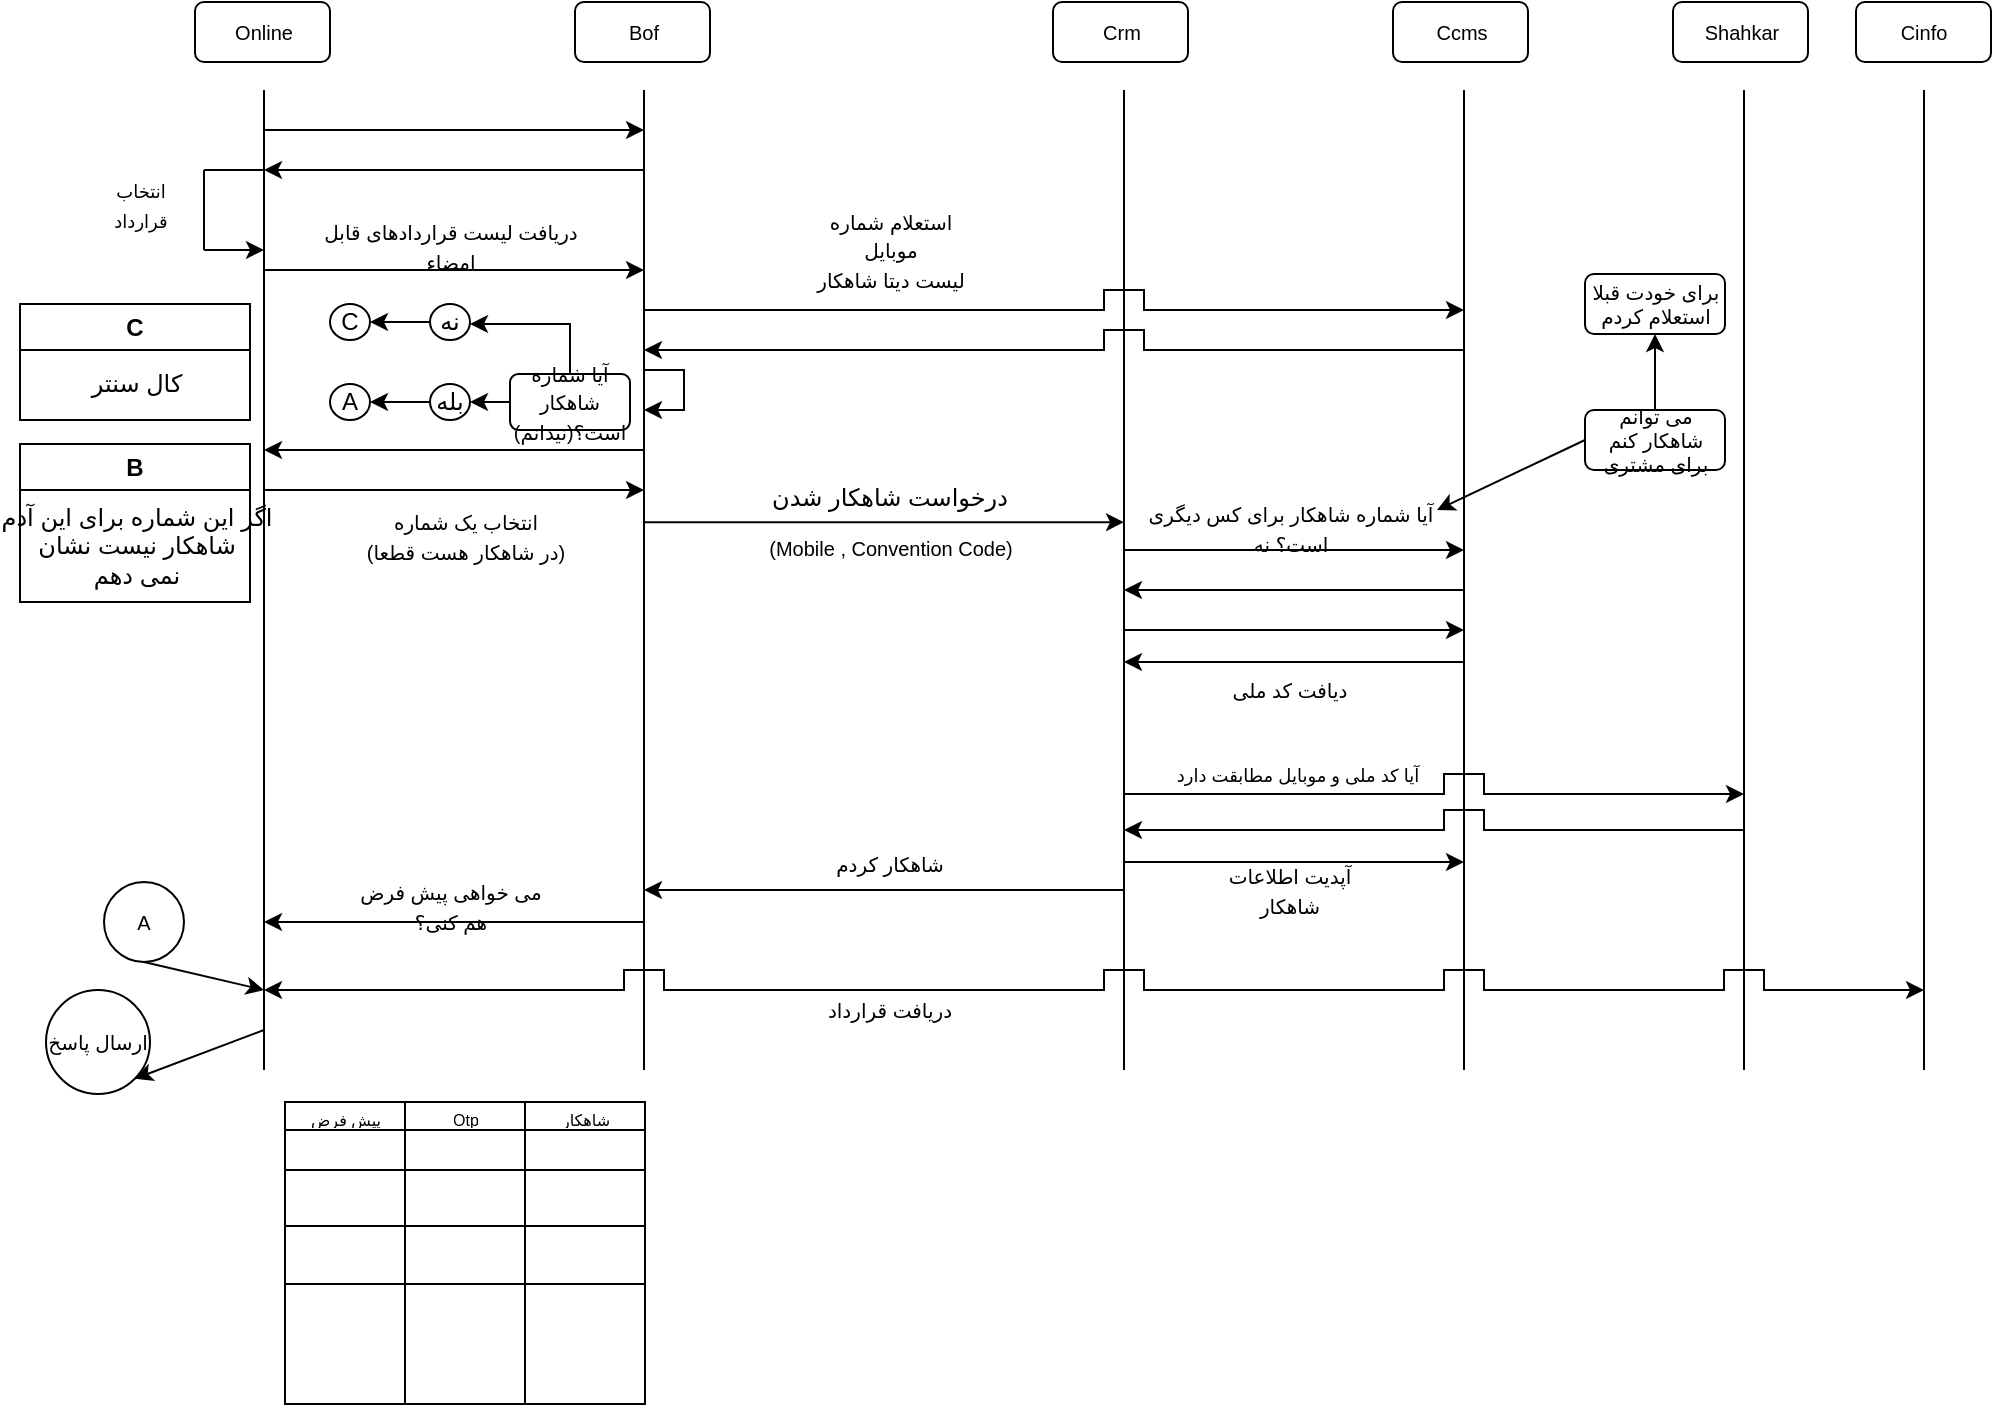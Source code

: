 <mxfile version="20.5.3" type="github">
  <diagram id="2LvSaUD_2NbDKwtUgUR4" name="‫صفحه - 1‬">
    <mxGraphModel dx="981" dy="526" grid="1" gridSize="10" guides="1" tooltips="1" connect="1" arrows="1" fold="1" page="1" pageScale="1" pageWidth="1169" pageHeight="827" math="0" shadow="0">
      <root>
        <mxCell id="0" />
        <mxCell id="1" parent="0" />
        <mxCell id="Riz9hoA4xlr_TVTimCBP-3" value="" style="endArrow=none;html=1;rounded=0;" edge="1" parent="1">
          <mxGeometry width="50" height="50" relative="1" as="geometry">
            <mxPoint x="214" y="614" as="sourcePoint" />
            <mxPoint x="214" y="124" as="targetPoint" />
          </mxGeometry>
        </mxCell>
        <mxCell id="Riz9hoA4xlr_TVTimCBP-4" value="" style="endArrow=none;html=1;rounded=0;" edge="1" parent="1">
          <mxGeometry width="50" height="50" relative="1" as="geometry">
            <mxPoint x="404" y="614" as="sourcePoint" />
            <mxPoint x="404" y="124" as="targetPoint" />
          </mxGeometry>
        </mxCell>
        <mxCell id="Riz9hoA4xlr_TVTimCBP-5" value="" style="endArrow=none;html=1;rounded=0;" edge="1" parent="1">
          <mxGeometry width="50" height="50" relative="1" as="geometry">
            <mxPoint x="954" y="614" as="sourcePoint" />
            <mxPoint x="954" y="124" as="targetPoint" />
          </mxGeometry>
        </mxCell>
        <mxCell id="Riz9hoA4xlr_TVTimCBP-6" value="" style="endArrow=none;html=1;rounded=0;" edge="1" parent="1">
          <mxGeometry width="50" height="50" relative="1" as="geometry">
            <mxPoint x="644" y="614" as="sourcePoint" />
            <mxPoint x="644" y="124" as="targetPoint" />
          </mxGeometry>
        </mxCell>
        <mxCell id="Riz9hoA4xlr_TVTimCBP-7" value="" style="endArrow=none;html=1;rounded=0;" edge="1" parent="1">
          <mxGeometry width="50" height="50" relative="1" as="geometry">
            <mxPoint x="1044" y="614" as="sourcePoint" />
            <mxPoint x="1044" y="124" as="targetPoint" />
          </mxGeometry>
        </mxCell>
        <mxCell id="Riz9hoA4xlr_TVTimCBP-8" value="" style="endArrow=none;html=1;rounded=0;" edge="1" parent="1">
          <mxGeometry width="50" height="50" relative="1" as="geometry">
            <mxPoint x="814" y="614" as="sourcePoint" />
            <mxPoint x="814" y="124" as="targetPoint" />
          </mxGeometry>
        </mxCell>
        <mxCell id="Riz9hoA4xlr_TVTimCBP-24" value="" style="endArrow=classic;html=1;rounded=0;fontSize=22;" edge="1" parent="1">
          <mxGeometry width="50" height="50" relative="1" as="geometry">
            <mxPoint x="214" y="144" as="sourcePoint" />
            <mxPoint x="404" y="144" as="targetPoint" />
          </mxGeometry>
        </mxCell>
        <mxCell id="Riz9hoA4xlr_TVTimCBP-25" value="" style="endArrow=classic;html=1;rounded=0;fontSize=22;" edge="1" parent="1">
          <mxGeometry width="50" height="50" relative="1" as="geometry">
            <mxPoint x="404" y="164" as="sourcePoint" />
            <mxPoint x="214" y="164" as="targetPoint" />
          </mxGeometry>
        </mxCell>
        <mxCell id="Riz9hoA4xlr_TVTimCBP-26" value="&lt;span style=&quot;font-size: 10px;&quot;&gt;دریافت لیست قراردادهای قابل امضاء&lt;/span&gt;" style="text;html=1;strokeColor=none;fillColor=none;align=center;verticalAlign=middle;whiteSpace=wrap;rounded=0;" vertex="1" parent="1">
          <mxGeometry x="233.5" y="194" width="147" height="15" as="geometry" />
        </mxCell>
        <mxCell id="Riz9hoA4xlr_TVTimCBP-27" value="" style="endArrow=classic;html=1;rounded=0;fontSize=22;" edge="1" parent="1">
          <mxGeometry width="50" height="50" relative="1" as="geometry">
            <mxPoint x="214" y="214" as="sourcePoint" />
            <mxPoint x="404" y="214" as="targetPoint" />
          </mxGeometry>
        </mxCell>
        <mxCell id="Riz9hoA4xlr_TVTimCBP-28" value="" style="endArrow=none;html=1;rounded=0;fontSize=12;" edge="1" parent="1">
          <mxGeometry width="50" height="50" relative="1" as="geometry">
            <mxPoint x="184" y="164" as="sourcePoint" />
            <mxPoint x="214" y="164" as="targetPoint" />
          </mxGeometry>
        </mxCell>
        <mxCell id="Riz9hoA4xlr_TVTimCBP-29" value="" style="endArrow=none;html=1;rounded=0;fontSize=12;" edge="1" parent="1">
          <mxGeometry width="50" height="50" relative="1" as="geometry">
            <mxPoint x="184" y="204" as="sourcePoint" />
            <mxPoint x="184" y="164" as="targetPoint" />
          </mxGeometry>
        </mxCell>
        <mxCell id="Riz9hoA4xlr_TVTimCBP-30" value="" style="endArrow=classic;html=1;rounded=0;fontSize=12;" edge="1" parent="1">
          <mxGeometry width="50" height="50" relative="1" as="geometry">
            <mxPoint x="184" y="204" as="sourcePoint" />
            <mxPoint x="214" y="204" as="targetPoint" />
            <Array as="points">
              <mxPoint x="197" y="204" />
            </Array>
          </mxGeometry>
        </mxCell>
        <mxCell id="Riz9hoA4xlr_TVTimCBP-31" value="&lt;font style=&quot;font-size: 9px;&quot;&gt;انتخاب قرارداد&lt;/font&gt;" style="text;html=1;strokeColor=none;fillColor=none;align=center;verticalAlign=middle;whiteSpace=wrap;rounded=0;" vertex="1" parent="1">
          <mxGeometry x="124.5" y="171" width="55" height="19" as="geometry" />
        </mxCell>
        <mxCell id="Riz9hoA4xlr_TVTimCBP-32" value="" style="endArrow=classic;html=1;rounded=0;fontSize=12;" edge="1" parent="1">
          <mxGeometry width="50" height="50" relative="1" as="geometry">
            <mxPoint x="404" y="234" as="sourcePoint" />
            <mxPoint x="814" y="234" as="targetPoint" />
            <Array as="points">
              <mxPoint x="634" y="234" />
              <mxPoint x="634" y="224" />
              <mxPoint x="654" y="224" />
              <mxPoint x="654" y="234" />
            </Array>
          </mxGeometry>
        </mxCell>
        <mxCell id="Riz9hoA4xlr_TVTimCBP-34" value="&lt;font style=&quot;font-size: 10px;&quot;&gt;استعلام شماره موبایل&lt;br&gt;لیست دیتا شاهکار&lt;br&gt;&lt;/font&gt;" style="text;html=1;strokeColor=none;fillColor=none;align=center;verticalAlign=middle;whiteSpace=wrap;rounded=0;" vertex="1" parent="1">
          <mxGeometry x="483.5" y="176" width="87" height="55" as="geometry" />
        </mxCell>
        <mxCell id="Riz9hoA4xlr_TVTimCBP-35" value="" style="endArrow=classic;html=1;rounded=0;fontSize=12;" edge="1" parent="1">
          <mxGeometry width="50" height="50" relative="1" as="geometry">
            <mxPoint x="814" y="254" as="sourcePoint" />
            <mxPoint x="404" y="254" as="targetPoint" />
            <Array as="points">
              <mxPoint x="654" y="254" />
              <mxPoint x="654" y="244" />
              <mxPoint x="634" y="244" />
              <mxPoint x="634" y="254" />
            </Array>
          </mxGeometry>
        </mxCell>
        <mxCell id="Riz9hoA4xlr_TVTimCBP-36" value="" style="endArrow=classic;html=1;rounded=0;fontSize=12;" edge="1" parent="1">
          <mxGeometry width="50" height="50" relative="1" as="geometry">
            <mxPoint x="404" y="264" as="sourcePoint" />
            <mxPoint x="404" y="284" as="targetPoint" />
            <Array as="points">
              <mxPoint x="424" y="264" />
              <mxPoint x="424" y="284" />
            </Array>
          </mxGeometry>
        </mxCell>
        <mxCell id="Riz9hoA4xlr_TVTimCBP-37" value="" style="endArrow=classic;html=1;rounded=0;fontSize=12;" edge="1" parent="1">
          <mxGeometry width="50" height="50" relative="1" as="geometry">
            <mxPoint x="214" y="324" as="sourcePoint" />
            <mxPoint x="404" y="324" as="targetPoint" />
          </mxGeometry>
        </mxCell>
        <mxCell id="Riz9hoA4xlr_TVTimCBP-38" value="" style="endArrow=classic;html=1;rounded=0;fontSize=12;" edge="1" parent="1">
          <mxGeometry width="50" height="50" relative="1" as="geometry">
            <mxPoint x="404" y="304" as="sourcePoint" />
            <mxPoint x="214" y="304" as="targetPoint" />
          </mxGeometry>
        </mxCell>
        <mxCell id="Riz9hoA4xlr_TVTimCBP-39" value="" style="endArrow=classic;html=1;rounded=0;fontSize=12;" edge="1" parent="1">
          <mxGeometry width="50" height="50" relative="1" as="geometry">
            <mxPoint x="404" y="340.08" as="sourcePoint" />
            <mxPoint x="644" y="340.08" as="targetPoint" />
          </mxGeometry>
        </mxCell>
        <mxCell id="Riz9hoA4xlr_TVTimCBP-40" value="درخواست شاهکار شدن" style="text;html=1;strokeColor=none;fillColor=none;align=center;verticalAlign=middle;whiteSpace=wrap;rounded=0;" vertex="1" parent="1">
          <mxGeometry x="437" y="314" width="180" height="28" as="geometry" />
        </mxCell>
        <mxCell id="Riz9hoA4xlr_TVTimCBP-41" value="&lt;font style=&quot;font-size: 10px;&quot;&gt;(Mobile , Convention Code)&lt;/font&gt;" style="text;html=1;strokeColor=none;fillColor=none;align=center;verticalAlign=middle;whiteSpace=wrap;rounded=0;" vertex="1" parent="1">
          <mxGeometry x="458.5" y="342" width="137" height="22" as="geometry" />
        </mxCell>
        <mxCell id="Riz9hoA4xlr_TVTimCBP-43" value="" style="endArrow=classic;html=1;rounded=0;fontSize=12;exitX=0.5;exitY=0;exitDx=0;exitDy=0;" edge="1" parent="1" source="Riz9hoA4xlr_TVTimCBP-58">
          <mxGeometry width="50" height="50" relative="1" as="geometry">
            <mxPoint x="357" y="271" as="sourcePoint" />
            <mxPoint x="317" y="241" as="targetPoint" />
            <Array as="points">
              <mxPoint x="367" y="241" />
            </Array>
          </mxGeometry>
        </mxCell>
        <mxCell id="Riz9hoA4xlr_TVTimCBP-49" style="edgeStyle=orthogonalEdgeStyle;rounded=0;orthogonalLoop=1;jettySize=auto;html=1;exitX=0;exitY=0.5;exitDx=0;exitDy=0;entryX=1;entryY=0.5;entryDx=0;entryDy=0;fontSize=12;" edge="1" parent="1" source="Riz9hoA4xlr_TVTimCBP-45" target="Riz9hoA4xlr_TVTimCBP-47">
          <mxGeometry relative="1" as="geometry" />
        </mxCell>
        <mxCell id="Riz9hoA4xlr_TVTimCBP-45" value="نه" style="ellipse;whiteSpace=wrap;html=1;aspect=fixed;fontSize=12;" vertex="1" parent="1">
          <mxGeometry x="297" y="231" width="20" height="18" as="geometry" />
        </mxCell>
        <mxCell id="Riz9hoA4xlr_TVTimCBP-50" style="edgeStyle=orthogonalEdgeStyle;rounded=0;orthogonalLoop=1;jettySize=auto;html=1;exitX=0;exitY=0.5;exitDx=0;exitDy=0;entryX=1;entryY=0.5;entryDx=0;entryDy=0;fontSize=12;" edge="1" parent="1" source="Riz9hoA4xlr_TVTimCBP-46" target="Riz9hoA4xlr_TVTimCBP-48">
          <mxGeometry relative="1" as="geometry" />
        </mxCell>
        <mxCell id="Riz9hoA4xlr_TVTimCBP-46" value="بله" style="ellipse;whiteSpace=wrap;html=1;aspect=fixed;fontSize=12;" vertex="1" parent="1">
          <mxGeometry x="297" y="271" width="20" height="18" as="geometry" />
        </mxCell>
        <mxCell id="Riz9hoA4xlr_TVTimCBP-47" value="C" style="ellipse;whiteSpace=wrap;html=1;aspect=fixed;fontSize=12;" vertex="1" parent="1">
          <mxGeometry x="247" y="231" width="20" height="18" as="geometry" />
        </mxCell>
        <mxCell id="Riz9hoA4xlr_TVTimCBP-48" value="A" style="ellipse;whiteSpace=wrap;html=1;aspect=fixed;fontSize=12;" vertex="1" parent="1">
          <mxGeometry x="247" y="271" width="20" height="18" as="geometry" />
        </mxCell>
        <mxCell id="Riz9hoA4xlr_TVTimCBP-51" value="C" style="swimlane;whiteSpace=wrap;html=1;fontSize=12;" vertex="1" parent="1">
          <mxGeometry x="92" y="231" width="115" height="58" as="geometry" />
        </mxCell>
        <mxCell id="Riz9hoA4xlr_TVTimCBP-53" value="کال سنتر" style="text;html=1;align=center;verticalAlign=middle;resizable=0;points=[];autosize=1;strokeColor=none;fillColor=none;fontSize=12;" vertex="1" parent="Riz9hoA4xlr_TVTimCBP-51">
          <mxGeometry x="27.5" y="25" width="60" height="30" as="geometry" />
        </mxCell>
        <mxCell id="Riz9hoA4xlr_TVTimCBP-54" value="B" style="swimlane;whiteSpace=wrap;html=1;fontSize=12;" vertex="1" parent="1">
          <mxGeometry x="92" y="301" width="115" height="79" as="geometry" />
        </mxCell>
        <mxCell id="Riz9hoA4xlr_TVTimCBP-55" value="اگر این شماره برای این آدم&lt;br&gt;شاهکار نیست نشان&lt;br&gt;نمی دهم" style="text;html=1;align=center;verticalAlign=middle;resizable=0;points=[];autosize=1;strokeColor=none;fillColor=none;fontSize=12;" vertex="1" parent="Riz9hoA4xlr_TVTimCBP-54">
          <mxGeometry x="-7.5" y="21" width="130" height="60" as="geometry" />
        </mxCell>
        <mxCell id="Riz9hoA4xlr_TVTimCBP-59" style="edgeStyle=orthogonalEdgeStyle;rounded=0;orthogonalLoop=1;jettySize=auto;html=1;exitX=0;exitY=0.5;exitDx=0;exitDy=0;entryX=1;entryY=0.5;entryDx=0;entryDy=0;fontSize=10;" edge="1" parent="1" source="Riz9hoA4xlr_TVTimCBP-58" target="Riz9hoA4xlr_TVTimCBP-46">
          <mxGeometry relative="1" as="geometry" />
        </mxCell>
        <mxCell id="Riz9hoA4xlr_TVTimCBP-58" value="&lt;font style=&quot;font-size: 10px;&quot;&gt;آیا شماره شاهکار&lt;br&gt;است؟(نیدانم)&lt;/font&gt;" style="rounded=1;whiteSpace=wrap;html=1;fontSize=12;" vertex="1" parent="1">
          <mxGeometry x="337" y="266" width="60" height="28" as="geometry" />
        </mxCell>
        <mxCell id="Riz9hoA4xlr_TVTimCBP-60" value="" style="endArrow=classic;html=1;rounded=0;fontSize=10;" edge="1" parent="1">
          <mxGeometry width="50" height="50" relative="1" as="geometry">
            <mxPoint x="644" y="354" as="sourcePoint" />
            <mxPoint x="814" y="354" as="targetPoint" />
          </mxGeometry>
        </mxCell>
        <mxCell id="Riz9hoA4xlr_TVTimCBP-61" value="" style="endArrow=classic;html=1;rounded=0;fontSize=10;" edge="1" parent="1">
          <mxGeometry width="50" height="50" relative="1" as="geometry">
            <mxPoint x="814" y="374" as="sourcePoint" />
            <mxPoint x="644" y="374" as="targetPoint" />
            <Array as="points" />
          </mxGeometry>
        </mxCell>
        <mxCell id="Riz9hoA4xlr_TVTimCBP-62" value="&lt;font style=&quot;font-size: 10px;&quot;&gt;آیا شماره شاهکار برای کس دیگری است؟ نه&lt;/font&gt;" style="text;html=1;strokeColor=none;fillColor=none;align=center;verticalAlign=middle;whiteSpace=wrap;rounded=0;" vertex="1" parent="1">
          <mxGeometry x="653.5" y="334" width="147" height="18" as="geometry" />
        </mxCell>
        <mxCell id="Riz9hoA4xlr_TVTimCBP-63" value="" style="endArrow=classic;html=1;rounded=0;fontSize=10;" edge="1" parent="1">
          <mxGeometry width="50" height="50" relative="1" as="geometry">
            <mxPoint x="644" y="394" as="sourcePoint" />
            <mxPoint x="814" y="394" as="targetPoint" />
          </mxGeometry>
        </mxCell>
        <mxCell id="Riz9hoA4xlr_TVTimCBP-64" value="" style="endArrow=classic;html=1;rounded=0;fontSize=10;" edge="1" parent="1">
          <mxGeometry width="50" height="50" relative="1" as="geometry">
            <mxPoint x="814" y="410" as="sourcePoint" />
            <mxPoint x="644" y="410" as="targetPoint" />
            <Array as="points">
              <mxPoint x="724" y="410" />
            </Array>
          </mxGeometry>
        </mxCell>
        <mxCell id="Riz9hoA4xlr_TVTimCBP-65" value="&lt;font style=&quot;font-size: 10px;&quot;&gt;دیافت کد ملی&lt;/font&gt;" style="text;html=1;strokeColor=none;fillColor=none;align=center;verticalAlign=middle;whiteSpace=wrap;rounded=0;" vertex="1" parent="1">
          <mxGeometry x="687" y="420" width="80" height="8" as="geometry" />
        </mxCell>
        <mxCell id="Riz9hoA4xlr_TVTimCBP-66" value="" style="endArrow=classic;html=1;rounded=0;fontSize=10;" edge="1" parent="1">
          <mxGeometry width="50" height="50" relative="1" as="geometry">
            <mxPoint x="644" y="476" as="sourcePoint" />
            <mxPoint x="954" y="476" as="targetPoint" />
            <Array as="points">
              <mxPoint x="804" y="476" />
              <mxPoint x="804" y="466" />
              <mxPoint x="824" y="466" />
              <mxPoint x="824" y="476" />
            </Array>
          </mxGeometry>
        </mxCell>
        <mxCell id="Riz9hoA4xlr_TVTimCBP-67" value="&lt;font style=&quot;font-size: 9px;&quot;&gt;آیا کد ملی و موبایل مطابقت دارد&lt;/font&gt;" style="text;html=1;strokeColor=none;fillColor=none;align=center;verticalAlign=middle;whiteSpace=wrap;rounded=0;" vertex="1" parent="1">
          <mxGeometry x="660.5" y="462" width="140" height="8" as="geometry" />
        </mxCell>
        <mxCell id="Riz9hoA4xlr_TVTimCBP-68" value="" style="endArrow=classic;html=1;rounded=0;fontSize=10;" edge="1" parent="1">
          <mxGeometry width="50" height="50" relative="1" as="geometry">
            <mxPoint x="954" y="494" as="sourcePoint" />
            <mxPoint x="644" y="494" as="targetPoint" />
            <Array as="points">
              <mxPoint x="824" y="494" />
              <mxPoint x="824" y="484" />
              <mxPoint x="804" y="484" />
              <mxPoint x="804" y="494" />
            </Array>
          </mxGeometry>
        </mxCell>
        <mxCell id="Riz9hoA4xlr_TVTimCBP-69" value="" style="endArrow=classic;html=1;rounded=0;fontSize=10;" edge="1" parent="1">
          <mxGeometry width="50" height="50" relative="1" as="geometry">
            <mxPoint x="644" y="510" as="sourcePoint" />
            <mxPoint x="814" y="510" as="targetPoint" />
          </mxGeometry>
        </mxCell>
        <mxCell id="Riz9hoA4xlr_TVTimCBP-70" value="&lt;font style=&quot;font-size: 10px;&quot;&gt;آپدیت اطلاعات شاهکار&lt;/font&gt;" style="text;html=1;strokeColor=none;fillColor=none;align=center;verticalAlign=middle;whiteSpace=wrap;rounded=0;" vertex="1" parent="1">
          <mxGeometry x="687" y="520" width="80" height="8" as="geometry" />
        </mxCell>
        <mxCell id="Riz9hoA4xlr_TVTimCBP-71" value="" style="endArrow=classic;html=1;rounded=0;fontSize=10;" edge="1" parent="1">
          <mxGeometry width="50" height="50" relative="1" as="geometry">
            <mxPoint x="644" y="524" as="sourcePoint" />
            <mxPoint x="404" y="524" as="targetPoint" />
          </mxGeometry>
        </mxCell>
        <mxCell id="Riz9hoA4xlr_TVTimCBP-72" value="&lt;span style=&quot;font-size: 10px;&quot;&gt;شاهکار کردم&lt;/span&gt;" style="text;html=1;strokeColor=none;fillColor=none;align=center;verticalAlign=middle;whiteSpace=wrap;rounded=0;" vertex="1" parent="1">
          <mxGeometry x="487" y="507" width="80" height="8" as="geometry" />
        </mxCell>
        <mxCell id="Riz9hoA4xlr_TVTimCBP-73" value="" style="endArrow=classic;html=1;rounded=0;fontSize=10;" edge="1" parent="1">
          <mxGeometry width="50" height="50" relative="1" as="geometry">
            <mxPoint x="404" y="540" as="sourcePoint" />
            <mxPoint x="214" y="540" as="targetPoint" />
          </mxGeometry>
        </mxCell>
        <mxCell id="Riz9hoA4xlr_TVTimCBP-74" value="&lt;span style=&quot;font-size: 10px;&quot;&gt;می خواهی پیش فرض هم کنی؟&lt;/span&gt;" style="text;html=1;strokeColor=none;fillColor=none;align=center;verticalAlign=middle;whiteSpace=wrap;rounded=0;" vertex="1" parent="1">
          <mxGeometry x="253.5" y="528" width="107" height="8" as="geometry" />
        </mxCell>
        <mxCell id="Riz9hoA4xlr_TVTimCBP-75" value="" style="endArrow=classic;startArrow=classic;html=1;rounded=0;fontSize=10;" edge="1" parent="1">
          <mxGeometry width="50" height="50" relative="1" as="geometry">
            <mxPoint x="214" y="574" as="sourcePoint" />
            <mxPoint x="1044" y="574" as="targetPoint" />
            <Array as="points">
              <mxPoint x="394" y="574" />
              <mxPoint x="394" y="564" />
              <mxPoint x="414" y="564" />
              <mxPoint x="414" y="574" />
              <mxPoint x="634" y="574" />
              <mxPoint x="634" y="564" />
              <mxPoint x="654" y="564" />
              <mxPoint x="654" y="574" />
              <mxPoint x="804" y="574" />
              <mxPoint x="804" y="564" />
              <mxPoint x="824" y="564" />
              <mxPoint x="824" y="574" />
              <mxPoint x="944" y="574" />
              <mxPoint x="944" y="564" />
              <mxPoint x="964" y="564" />
              <mxPoint x="964" y="574" />
            </Array>
          </mxGeometry>
        </mxCell>
        <mxCell id="Riz9hoA4xlr_TVTimCBP-79" value="A" style="ellipse;whiteSpace=wrap;html=1;aspect=fixed;fontSize=10;" vertex="1" parent="1">
          <mxGeometry x="134" y="520" width="40" height="40" as="geometry" />
        </mxCell>
        <mxCell id="Riz9hoA4xlr_TVTimCBP-84" value="" style="endArrow=classic;html=1;rounded=0;fontSize=10;exitX=0.5;exitY=1;exitDx=0;exitDy=0;" edge="1" parent="1" source="Riz9hoA4xlr_TVTimCBP-79">
          <mxGeometry width="50" height="50" relative="1" as="geometry">
            <mxPoint x="444" y="524" as="sourcePoint" />
            <mxPoint x="214" y="574" as="targetPoint" />
          </mxGeometry>
        </mxCell>
        <mxCell id="Riz9hoA4xlr_TVTimCBP-85" value="" style="endArrow=classic;html=1;rounded=0;fontSize=10;entryX=1;entryY=1;entryDx=0;entryDy=0;" edge="1" parent="1" target="Riz9hoA4xlr_TVTimCBP-86">
          <mxGeometry width="50" height="50" relative="1" as="geometry">
            <mxPoint x="214" y="594" as="sourcePoint" />
            <mxPoint x="164" y="664" as="targetPoint" />
          </mxGeometry>
        </mxCell>
        <mxCell id="Riz9hoA4xlr_TVTimCBP-86" value="ارسال پاسخ" style="ellipse;whiteSpace=wrap;html=1;aspect=fixed;fontSize=10;" vertex="1" parent="1">
          <mxGeometry x="105" y="574" width="52" height="52" as="geometry" />
        </mxCell>
        <mxCell id="Riz9hoA4xlr_TVTimCBP-119" value="Online" style="rounded=1;whiteSpace=wrap;html=1;fontSize=10;" vertex="1" parent="1">
          <mxGeometry x="179.5" y="80" width="67.5" height="30" as="geometry" />
        </mxCell>
        <mxCell id="Riz9hoA4xlr_TVTimCBP-120" value="Bof" style="rounded=1;whiteSpace=wrap;html=1;fontSize=10;" vertex="1" parent="1">
          <mxGeometry x="369.5" y="80" width="67.5" height="30" as="geometry" />
        </mxCell>
        <mxCell id="Riz9hoA4xlr_TVTimCBP-121" value="Crm" style="rounded=1;whiteSpace=wrap;html=1;fontSize=10;" vertex="1" parent="1">
          <mxGeometry x="608.5" y="80" width="67.5" height="30" as="geometry" />
        </mxCell>
        <mxCell id="Riz9hoA4xlr_TVTimCBP-122" value="Ccms" style="rounded=1;whiteSpace=wrap;html=1;fontSize=10;" vertex="1" parent="1">
          <mxGeometry x="778.5" y="80" width="67.5" height="30" as="geometry" />
        </mxCell>
        <mxCell id="Riz9hoA4xlr_TVTimCBP-123" value="Shahkar" style="rounded=1;whiteSpace=wrap;html=1;fontSize=10;" vertex="1" parent="1">
          <mxGeometry x="918.5" y="80" width="67.5" height="30" as="geometry" />
        </mxCell>
        <mxCell id="Riz9hoA4xlr_TVTimCBP-124" value="Cinfo" style="rounded=1;whiteSpace=wrap;html=1;fontSize=10;" vertex="1" parent="1">
          <mxGeometry x="1010" y="80" width="67.5" height="30" as="geometry" />
        </mxCell>
        <mxCell id="Riz9hoA4xlr_TVTimCBP-126" value="" style="shape=table;html=1;whiteSpace=wrap;startSize=0;container=1;collapsible=0;childLayout=tableLayout;fontSize=10;" vertex="1" parent="1">
          <mxGeometry x="224.5" y="630" width="180" height="151" as="geometry" />
        </mxCell>
        <mxCell id="Riz9hoA4xlr_TVTimCBP-127" value="" style="shape=tableRow;horizontal=0;startSize=0;swimlaneHead=0;swimlaneBody=0;top=0;left=0;bottom=0;right=0;collapsible=0;dropTarget=0;fillColor=none;points=[[0,0.5],[1,0.5]];portConstraint=eastwest;fontSize=10;" vertex="1" parent="Riz9hoA4xlr_TVTimCBP-126">
          <mxGeometry width="180" height="14" as="geometry" />
        </mxCell>
        <mxCell id="Riz9hoA4xlr_TVTimCBP-128" value="&lt;font style=&quot;font-size: 8px;&quot;&gt;پیش فرض&lt;/font&gt;" style="shape=partialRectangle;html=1;whiteSpace=wrap;connectable=0;fillColor=none;top=0;left=0;bottom=0;right=0;overflow=hidden;fontSize=10;" vertex="1" parent="Riz9hoA4xlr_TVTimCBP-127">
          <mxGeometry width="60" height="14" as="geometry">
            <mxRectangle width="60" height="14" as="alternateBounds" />
          </mxGeometry>
        </mxCell>
        <mxCell id="Riz9hoA4xlr_TVTimCBP-129" value="&lt;font style=&quot;font-size: 8px;&quot;&gt;Otp&lt;/font&gt;" style="shape=partialRectangle;html=1;whiteSpace=wrap;connectable=0;fillColor=none;top=0;left=0;bottom=0;right=0;overflow=hidden;fontSize=10;" vertex="1" parent="Riz9hoA4xlr_TVTimCBP-127">
          <mxGeometry x="60" width="60" height="14" as="geometry">
            <mxRectangle width="60" height="14" as="alternateBounds" />
          </mxGeometry>
        </mxCell>
        <mxCell id="Riz9hoA4xlr_TVTimCBP-130" value="&lt;font style=&quot;font-size: 8px;&quot;&gt;شاهکار&lt;/font&gt;" style="shape=partialRectangle;html=1;whiteSpace=wrap;connectable=0;fillColor=none;top=0;left=0;bottom=0;right=0;overflow=hidden;fontSize=10;" vertex="1" parent="Riz9hoA4xlr_TVTimCBP-127">
          <mxGeometry x="120" width="60" height="14" as="geometry">
            <mxRectangle width="60" height="14" as="alternateBounds" />
          </mxGeometry>
        </mxCell>
        <mxCell id="Riz9hoA4xlr_TVTimCBP-140" style="shape=tableRow;horizontal=0;startSize=0;swimlaneHead=0;swimlaneBody=0;top=0;left=0;bottom=0;right=0;collapsible=0;dropTarget=0;fillColor=none;points=[[0,0.5],[1,0.5]];portConstraint=eastwest;fontSize=10;" vertex="1" parent="Riz9hoA4xlr_TVTimCBP-126">
          <mxGeometry y="14" width="180" height="20" as="geometry" />
        </mxCell>
        <mxCell id="Riz9hoA4xlr_TVTimCBP-141" style="shape=partialRectangle;html=1;whiteSpace=wrap;connectable=0;fillColor=none;top=0;left=0;bottom=0;right=0;overflow=hidden;fontSize=10;" vertex="1" parent="Riz9hoA4xlr_TVTimCBP-140">
          <mxGeometry width="60" height="20" as="geometry">
            <mxRectangle width="60" height="20" as="alternateBounds" />
          </mxGeometry>
        </mxCell>
        <mxCell id="Riz9hoA4xlr_TVTimCBP-142" style="shape=partialRectangle;html=1;whiteSpace=wrap;connectable=0;fillColor=none;top=0;left=0;bottom=0;right=0;overflow=hidden;fontSize=10;" vertex="1" parent="Riz9hoA4xlr_TVTimCBP-140">
          <mxGeometry x="60" width="60" height="20" as="geometry">
            <mxRectangle width="60" height="20" as="alternateBounds" />
          </mxGeometry>
        </mxCell>
        <mxCell id="Riz9hoA4xlr_TVTimCBP-143" style="shape=partialRectangle;html=1;whiteSpace=wrap;connectable=0;fillColor=none;top=0;left=0;bottom=0;right=0;overflow=hidden;fontSize=10;" vertex="1" parent="Riz9hoA4xlr_TVTimCBP-140">
          <mxGeometry x="120" width="60" height="20" as="geometry">
            <mxRectangle width="60" height="20" as="alternateBounds" />
          </mxGeometry>
        </mxCell>
        <mxCell id="Riz9hoA4xlr_TVTimCBP-144" style="shape=tableRow;horizontal=0;startSize=0;swimlaneHead=0;swimlaneBody=0;top=0;left=0;bottom=0;right=0;collapsible=0;dropTarget=0;fillColor=none;points=[[0,0.5],[1,0.5]];portConstraint=eastwest;fontSize=10;" vertex="1" parent="Riz9hoA4xlr_TVTimCBP-126">
          <mxGeometry y="34" width="180" height="28" as="geometry" />
        </mxCell>
        <mxCell id="Riz9hoA4xlr_TVTimCBP-145" style="shape=partialRectangle;html=1;whiteSpace=wrap;connectable=0;fillColor=none;top=0;left=0;bottom=0;right=0;overflow=hidden;fontSize=10;" vertex="1" parent="Riz9hoA4xlr_TVTimCBP-144">
          <mxGeometry width="60" height="28" as="geometry">
            <mxRectangle width="60" height="28" as="alternateBounds" />
          </mxGeometry>
        </mxCell>
        <mxCell id="Riz9hoA4xlr_TVTimCBP-146" style="shape=partialRectangle;html=1;whiteSpace=wrap;connectable=0;fillColor=none;top=0;left=0;bottom=0;right=0;overflow=hidden;fontSize=10;" vertex="1" parent="Riz9hoA4xlr_TVTimCBP-144">
          <mxGeometry x="60" width="60" height="28" as="geometry">
            <mxRectangle width="60" height="28" as="alternateBounds" />
          </mxGeometry>
        </mxCell>
        <mxCell id="Riz9hoA4xlr_TVTimCBP-147" style="shape=partialRectangle;html=1;whiteSpace=wrap;connectable=0;fillColor=none;top=0;left=0;bottom=0;right=0;overflow=hidden;fontSize=10;" vertex="1" parent="Riz9hoA4xlr_TVTimCBP-144">
          <mxGeometry x="120" width="60" height="28" as="geometry">
            <mxRectangle width="60" height="28" as="alternateBounds" />
          </mxGeometry>
        </mxCell>
        <mxCell id="Riz9hoA4xlr_TVTimCBP-131" value="" style="shape=tableRow;horizontal=0;startSize=0;swimlaneHead=0;swimlaneBody=0;top=0;left=0;bottom=0;right=0;collapsible=0;dropTarget=0;fillColor=none;points=[[0,0.5],[1,0.5]];portConstraint=eastwest;fontSize=10;" vertex="1" parent="Riz9hoA4xlr_TVTimCBP-126">
          <mxGeometry y="62" width="180" height="29" as="geometry" />
        </mxCell>
        <mxCell id="Riz9hoA4xlr_TVTimCBP-132" value="" style="shape=partialRectangle;html=1;whiteSpace=wrap;connectable=0;fillColor=none;top=0;left=0;bottom=0;right=0;overflow=hidden;fontSize=10;" vertex="1" parent="Riz9hoA4xlr_TVTimCBP-131">
          <mxGeometry width="60" height="29" as="geometry">
            <mxRectangle width="60" height="29" as="alternateBounds" />
          </mxGeometry>
        </mxCell>
        <mxCell id="Riz9hoA4xlr_TVTimCBP-133" value="" style="shape=partialRectangle;html=1;whiteSpace=wrap;connectable=0;fillColor=none;top=0;left=0;bottom=0;right=0;overflow=hidden;fontSize=10;" vertex="1" parent="Riz9hoA4xlr_TVTimCBP-131">
          <mxGeometry x="60" width="60" height="29" as="geometry">
            <mxRectangle width="60" height="29" as="alternateBounds" />
          </mxGeometry>
        </mxCell>
        <mxCell id="Riz9hoA4xlr_TVTimCBP-134" value="" style="shape=partialRectangle;html=1;whiteSpace=wrap;connectable=0;fillColor=none;top=0;left=0;bottom=0;right=0;overflow=hidden;fontSize=10;" vertex="1" parent="Riz9hoA4xlr_TVTimCBP-131">
          <mxGeometry x="120" width="60" height="29" as="geometry">
            <mxRectangle width="60" height="29" as="alternateBounds" />
          </mxGeometry>
        </mxCell>
        <mxCell id="Riz9hoA4xlr_TVTimCBP-135" value="" style="shape=tableRow;horizontal=0;startSize=0;swimlaneHead=0;swimlaneBody=0;top=0;left=0;bottom=0;right=0;collapsible=0;dropTarget=0;fillColor=none;points=[[0,0.5],[1,0.5]];portConstraint=eastwest;fontSize=10;" vertex="1" parent="Riz9hoA4xlr_TVTimCBP-126">
          <mxGeometry y="91" width="180" height="60" as="geometry" />
        </mxCell>
        <mxCell id="Riz9hoA4xlr_TVTimCBP-136" value="" style="shape=partialRectangle;html=1;whiteSpace=wrap;connectable=0;fillColor=none;top=0;left=0;bottom=0;right=0;overflow=hidden;fontSize=10;" vertex="1" parent="Riz9hoA4xlr_TVTimCBP-135">
          <mxGeometry width="60" height="60" as="geometry">
            <mxRectangle width="60" height="60" as="alternateBounds" />
          </mxGeometry>
        </mxCell>
        <mxCell id="Riz9hoA4xlr_TVTimCBP-137" value="" style="shape=partialRectangle;html=1;whiteSpace=wrap;connectable=0;fillColor=none;top=0;left=0;bottom=0;right=0;overflow=hidden;fontSize=10;" vertex="1" parent="Riz9hoA4xlr_TVTimCBP-135">
          <mxGeometry x="60" width="60" height="60" as="geometry">
            <mxRectangle width="60" height="60" as="alternateBounds" />
          </mxGeometry>
        </mxCell>
        <mxCell id="Riz9hoA4xlr_TVTimCBP-138" value="" style="shape=partialRectangle;html=1;whiteSpace=wrap;connectable=0;fillColor=none;top=0;left=0;bottom=0;right=0;overflow=hidden;pointerEvents=1;fontSize=10;" vertex="1" parent="Riz9hoA4xlr_TVTimCBP-135">
          <mxGeometry x="120" width="60" height="60" as="geometry">
            <mxRectangle width="60" height="60" as="alternateBounds" />
          </mxGeometry>
        </mxCell>
        <mxCell id="Riz9hoA4xlr_TVTimCBP-148" value="&lt;font style=&quot;font-size: 10px;&quot;&gt;انتخاب یک شماره &lt;br&gt;(در شاهکار هست قطعا)&lt;/font&gt;" style="text;html=1;strokeColor=none;fillColor=none;align=center;verticalAlign=middle;whiteSpace=wrap;rounded=0;" vertex="1" parent="1">
          <mxGeometry x="240.75" y="334" width="147.5" height="26" as="geometry" />
        </mxCell>
        <mxCell id="Riz9hoA4xlr_TVTimCBP-153" style="edgeStyle=orthogonalEdgeStyle;rounded=0;orthogonalLoop=1;jettySize=auto;html=1;exitX=0.5;exitY=0;exitDx=0;exitDy=0;fontSize=9;" edge="1" parent="1" source="Riz9hoA4xlr_TVTimCBP-151" target="Riz9hoA4xlr_TVTimCBP-152">
          <mxGeometry relative="1" as="geometry" />
        </mxCell>
        <mxCell id="Riz9hoA4xlr_TVTimCBP-151" value="&lt;span style=&quot;font-size: 10px;&quot;&gt;می توانم شاهکار کنم برای مشتری&lt;/span&gt;" style="rounded=1;whiteSpace=wrap;html=1;fontSize=9;" vertex="1" parent="1">
          <mxGeometry x="874.5" y="284" width="70" height="30" as="geometry" />
        </mxCell>
        <mxCell id="Riz9hoA4xlr_TVTimCBP-152" value="&lt;span style=&quot;font-size: 10px;&quot;&gt;برای خودت قبلا استعلام کردم&lt;/span&gt;" style="rounded=1;whiteSpace=wrap;html=1;fontSize=9;" vertex="1" parent="1">
          <mxGeometry x="874.5" y="216" width="70" height="30" as="geometry" />
        </mxCell>
        <mxCell id="Riz9hoA4xlr_TVTimCBP-154" value="" style="endArrow=classic;html=1;rounded=0;fontSize=9;exitX=0;exitY=0.5;exitDx=0;exitDy=0;entryX=1;entryY=0;entryDx=0;entryDy=0;" edge="1" parent="1" source="Riz9hoA4xlr_TVTimCBP-151" target="Riz9hoA4xlr_TVTimCBP-62">
          <mxGeometry width="50" height="50" relative="1" as="geometry">
            <mxPoint x="914.5" y="360" as="sourcePoint" />
            <mxPoint x="964.5" y="310" as="targetPoint" />
          </mxGeometry>
        </mxCell>
        <mxCell id="Riz9hoA4xlr_TVTimCBP-155" value="&lt;span style=&quot;font-size: 10px;&quot;&gt;دریافت قرارداد&lt;/span&gt;" style="text;html=1;strokeColor=none;fillColor=none;align=center;verticalAlign=middle;whiteSpace=wrap;rounded=0;" vertex="1" parent="1">
          <mxGeometry x="487" y="580" width="80" height="8" as="geometry" />
        </mxCell>
      </root>
    </mxGraphModel>
  </diagram>
</mxfile>
